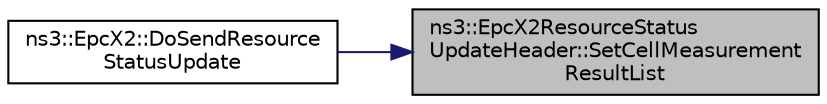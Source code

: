 digraph "ns3::EpcX2ResourceStatusUpdateHeader::SetCellMeasurementResultList"
{
 // LATEX_PDF_SIZE
  edge [fontname="Helvetica",fontsize="10",labelfontname="Helvetica",labelfontsize="10"];
  node [fontname="Helvetica",fontsize="10",shape=record];
  rankdir="RL";
  Node1 [label="ns3::EpcX2ResourceStatus\lUpdateHeader::SetCellMeasurement\lResultList",height=0.2,width=0.4,color="black", fillcolor="grey75", style="filled", fontcolor="black",tooltip="Set cell measurement results list function."];
  Node1 -> Node2 [dir="back",color="midnightblue",fontsize="10",style="solid",fontname="Helvetica"];
  Node2 [label="ns3::EpcX2::DoSendResource\lStatusUpdate",height=0.2,width=0.4,color="black", fillcolor="white", style="filled",URL="$classns3_1_1_epc_x2.html#a556c1c456108f8e1dff65289073d9b55",tooltip="Send resource status update function."];
}
